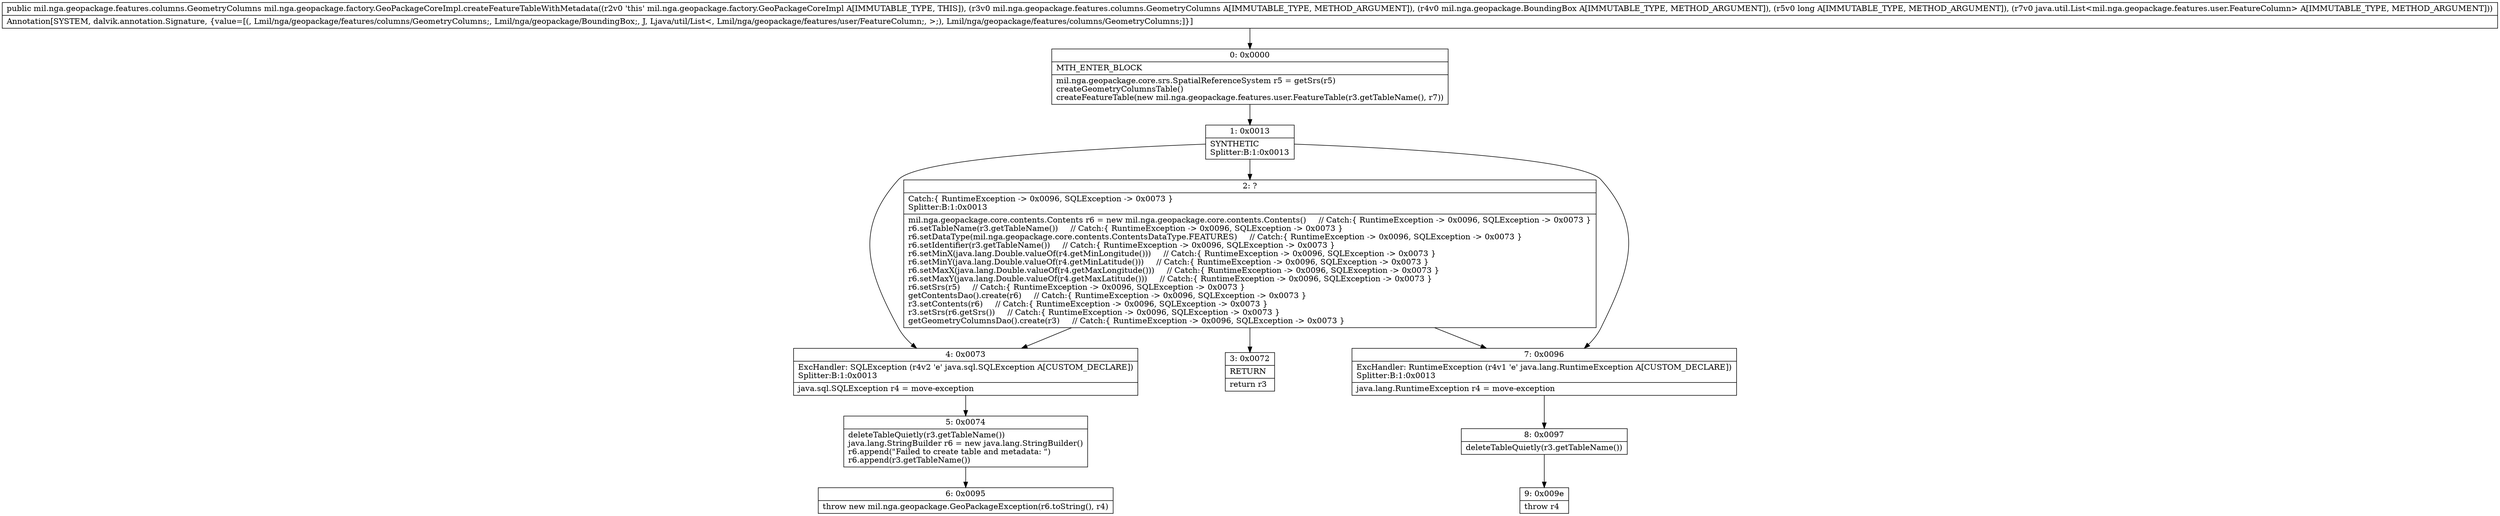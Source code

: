 digraph "CFG formil.nga.geopackage.factory.GeoPackageCoreImpl.createFeatureTableWithMetadata(Lmil\/nga\/geopackage\/features\/columns\/GeometryColumns;Lmil\/nga\/geopackage\/BoundingBox;JLjava\/util\/List;)Lmil\/nga\/geopackage\/features\/columns\/GeometryColumns;" {
Node_0 [shape=record,label="{0\:\ 0x0000|MTH_ENTER_BLOCK\l|mil.nga.geopackage.core.srs.SpatialReferenceSystem r5 = getSrs(r5)\lcreateGeometryColumnsTable()\lcreateFeatureTable(new mil.nga.geopackage.features.user.FeatureTable(r3.getTableName(), r7))\l}"];
Node_1 [shape=record,label="{1\:\ 0x0013|SYNTHETIC\lSplitter:B:1:0x0013\l}"];
Node_2 [shape=record,label="{2\:\ ?|Catch:\{ RuntimeException \-\> 0x0096, SQLException \-\> 0x0073 \}\lSplitter:B:1:0x0013\l|mil.nga.geopackage.core.contents.Contents r6 = new mil.nga.geopackage.core.contents.Contents()     \/\/ Catch:\{ RuntimeException \-\> 0x0096, SQLException \-\> 0x0073 \}\lr6.setTableName(r3.getTableName())     \/\/ Catch:\{ RuntimeException \-\> 0x0096, SQLException \-\> 0x0073 \}\lr6.setDataType(mil.nga.geopackage.core.contents.ContentsDataType.FEATURES)     \/\/ Catch:\{ RuntimeException \-\> 0x0096, SQLException \-\> 0x0073 \}\lr6.setIdentifier(r3.getTableName())     \/\/ Catch:\{ RuntimeException \-\> 0x0096, SQLException \-\> 0x0073 \}\lr6.setMinX(java.lang.Double.valueOf(r4.getMinLongitude()))     \/\/ Catch:\{ RuntimeException \-\> 0x0096, SQLException \-\> 0x0073 \}\lr6.setMinY(java.lang.Double.valueOf(r4.getMinLatitude()))     \/\/ Catch:\{ RuntimeException \-\> 0x0096, SQLException \-\> 0x0073 \}\lr6.setMaxX(java.lang.Double.valueOf(r4.getMaxLongitude()))     \/\/ Catch:\{ RuntimeException \-\> 0x0096, SQLException \-\> 0x0073 \}\lr6.setMaxY(java.lang.Double.valueOf(r4.getMaxLatitude()))     \/\/ Catch:\{ RuntimeException \-\> 0x0096, SQLException \-\> 0x0073 \}\lr6.setSrs(r5)     \/\/ Catch:\{ RuntimeException \-\> 0x0096, SQLException \-\> 0x0073 \}\lgetContentsDao().create(r6)     \/\/ Catch:\{ RuntimeException \-\> 0x0096, SQLException \-\> 0x0073 \}\lr3.setContents(r6)     \/\/ Catch:\{ RuntimeException \-\> 0x0096, SQLException \-\> 0x0073 \}\lr3.setSrs(r6.getSrs())     \/\/ Catch:\{ RuntimeException \-\> 0x0096, SQLException \-\> 0x0073 \}\lgetGeometryColumnsDao().create(r3)     \/\/ Catch:\{ RuntimeException \-\> 0x0096, SQLException \-\> 0x0073 \}\l}"];
Node_3 [shape=record,label="{3\:\ 0x0072|RETURN\l|return r3\l}"];
Node_4 [shape=record,label="{4\:\ 0x0073|ExcHandler: SQLException (r4v2 'e' java.sql.SQLException A[CUSTOM_DECLARE])\lSplitter:B:1:0x0013\l|java.sql.SQLException r4 = move\-exception\l}"];
Node_5 [shape=record,label="{5\:\ 0x0074|deleteTableQuietly(r3.getTableName())\ljava.lang.StringBuilder r6 = new java.lang.StringBuilder()\lr6.append(\"Failed to create table and metadata: \")\lr6.append(r3.getTableName())\l}"];
Node_6 [shape=record,label="{6\:\ 0x0095|throw new mil.nga.geopackage.GeoPackageException(r6.toString(), r4)\l}"];
Node_7 [shape=record,label="{7\:\ 0x0096|ExcHandler: RuntimeException (r4v1 'e' java.lang.RuntimeException A[CUSTOM_DECLARE])\lSplitter:B:1:0x0013\l|java.lang.RuntimeException r4 = move\-exception\l}"];
Node_8 [shape=record,label="{8\:\ 0x0097|deleteTableQuietly(r3.getTableName())\l}"];
Node_9 [shape=record,label="{9\:\ 0x009e|throw r4\l}"];
MethodNode[shape=record,label="{public mil.nga.geopackage.features.columns.GeometryColumns mil.nga.geopackage.factory.GeoPackageCoreImpl.createFeatureTableWithMetadata((r2v0 'this' mil.nga.geopackage.factory.GeoPackageCoreImpl A[IMMUTABLE_TYPE, THIS]), (r3v0 mil.nga.geopackage.features.columns.GeometryColumns A[IMMUTABLE_TYPE, METHOD_ARGUMENT]), (r4v0 mil.nga.geopackage.BoundingBox A[IMMUTABLE_TYPE, METHOD_ARGUMENT]), (r5v0 long A[IMMUTABLE_TYPE, METHOD_ARGUMENT]), (r7v0 java.util.List\<mil.nga.geopackage.features.user.FeatureColumn\> A[IMMUTABLE_TYPE, METHOD_ARGUMENT]))  | Annotation[SYSTEM, dalvik.annotation.Signature, \{value=[(, Lmil\/nga\/geopackage\/features\/columns\/GeometryColumns;, Lmil\/nga\/geopackage\/BoundingBox;, J, Ljava\/util\/List\<, Lmil\/nga\/geopackage\/features\/user\/FeatureColumn;, \>;), Lmil\/nga\/geopackage\/features\/columns\/GeometryColumns;]\}]\l}"];
MethodNode -> Node_0;
Node_0 -> Node_1;
Node_1 -> Node_2;
Node_1 -> Node_7;
Node_1 -> Node_4;
Node_2 -> Node_3;
Node_2 -> Node_7;
Node_2 -> Node_4;
Node_4 -> Node_5;
Node_5 -> Node_6;
Node_7 -> Node_8;
Node_8 -> Node_9;
}

